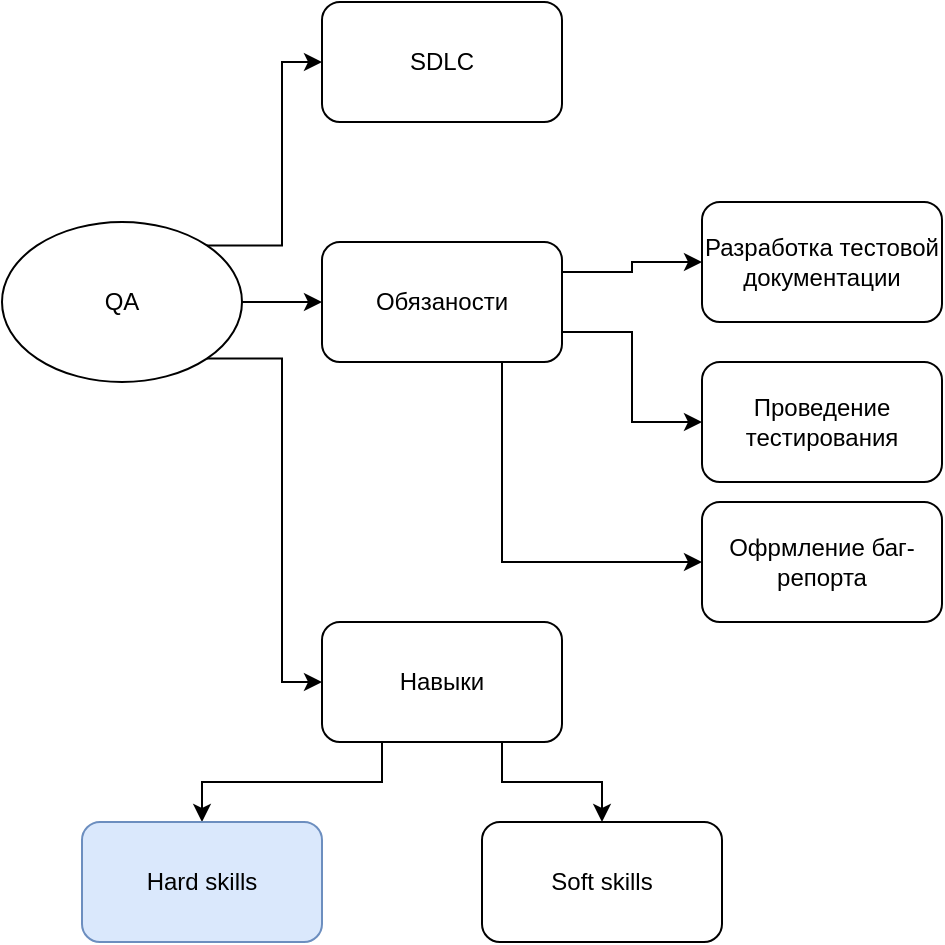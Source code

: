 <mxfile version="20.2.2" type="github">
  <diagram id="MtqZlg1Z4T-uL0hQoKmH" name="Page-1">
    <mxGraphModel dx="833" dy="471" grid="1" gridSize="10" guides="1" tooltips="1" connect="1" arrows="1" fold="1" page="1" pageScale="1" pageWidth="850" pageHeight="1100" math="0" shadow="0">
      <root>
        <mxCell id="0" />
        <mxCell id="1" parent="0" />
        <mxCell id="YM1SH59AXeZdGvOw2HDv-4" style="edgeStyle=orthogonalEdgeStyle;rounded=0;orthogonalLoop=1;jettySize=auto;html=1;entryX=0;entryY=0.5;entryDx=0;entryDy=0;" edge="1" parent="1" source="YM1SH59AXeZdGvOw2HDv-1" target="YM1SH59AXeZdGvOw2HDv-3">
          <mxGeometry relative="1" as="geometry" />
        </mxCell>
        <mxCell id="YM1SH59AXeZdGvOw2HDv-13" style="edgeStyle=orthogonalEdgeStyle;rounded=0;orthogonalLoop=1;jettySize=auto;html=1;exitX=1;exitY=0;exitDx=0;exitDy=0;entryX=0;entryY=0.5;entryDx=0;entryDy=0;" edge="1" parent="1" source="YM1SH59AXeZdGvOw2HDv-1" target="YM1SH59AXeZdGvOw2HDv-2">
          <mxGeometry relative="1" as="geometry" />
        </mxCell>
        <mxCell id="YM1SH59AXeZdGvOw2HDv-15" style="edgeStyle=orthogonalEdgeStyle;rounded=0;orthogonalLoop=1;jettySize=auto;html=1;exitX=1;exitY=1;exitDx=0;exitDy=0;entryX=0;entryY=0.5;entryDx=0;entryDy=0;" edge="1" parent="1" source="YM1SH59AXeZdGvOw2HDv-1" target="YM1SH59AXeZdGvOw2HDv-14">
          <mxGeometry relative="1" as="geometry" />
        </mxCell>
        <mxCell id="YM1SH59AXeZdGvOw2HDv-1" value="QA" style="ellipse;whiteSpace=wrap;html=1;" vertex="1" parent="1">
          <mxGeometry x="120" y="200" width="120" height="80" as="geometry" />
        </mxCell>
        <mxCell id="YM1SH59AXeZdGvOw2HDv-2" value="SDLC" style="rounded=1;whiteSpace=wrap;html=1;" vertex="1" parent="1">
          <mxGeometry x="280" y="90" width="120" height="60" as="geometry" />
        </mxCell>
        <mxCell id="YM1SH59AXeZdGvOw2HDv-8" style="edgeStyle=orthogonalEdgeStyle;rounded=0;orthogonalLoop=1;jettySize=auto;html=1;exitX=1;exitY=0.75;exitDx=0;exitDy=0;entryX=0;entryY=0.5;entryDx=0;entryDy=0;" edge="1" parent="1" source="YM1SH59AXeZdGvOw2HDv-3" target="YM1SH59AXeZdGvOw2HDv-7">
          <mxGeometry relative="1" as="geometry" />
        </mxCell>
        <mxCell id="YM1SH59AXeZdGvOw2HDv-12" style="edgeStyle=orthogonalEdgeStyle;rounded=0;orthogonalLoop=1;jettySize=auto;html=1;exitX=0.75;exitY=1;exitDx=0;exitDy=0;entryX=0;entryY=0.5;entryDx=0;entryDy=0;" edge="1" parent="1" source="YM1SH59AXeZdGvOw2HDv-3" target="YM1SH59AXeZdGvOw2HDv-9">
          <mxGeometry relative="1" as="geometry" />
        </mxCell>
        <mxCell id="YM1SH59AXeZdGvOw2HDv-17" style="edgeStyle=orthogonalEdgeStyle;rounded=0;orthogonalLoop=1;jettySize=auto;html=1;exitX=1;exitY=0.25;exitDx=0;exitDy=0;entryX=0;entryY=0.5;entryDx=0;entryDy=0;" edge="1" parent="1" source="YM1SH59AXeZdGvOw2HDv-3" target="YM1SH59AXeZdGvOw2HDv-5">
          <mxGeometry relative="1" as="geometry" />
        </mxCell>
        <mxCell id="YM1SH59AXeZdGvOw2HDv-3" value="Обязаности" style="rounded=1;whiteSpace=wrap;html=1;" vertex="1" parent="1">
          <mxGeometry x="280" y="210" width="120" height="60" as="geometry" />
        </mxCell>
        <mxCell id="YM1SH59AXeZdGvOw2HDv-5" value="Разработка тестовой документации" style="rounded=1;whiteSpace=wrap;html=1;" vertex="1" parent="1">
          <mxGeometry x="470" y="190" width="120" height="60" as="geometry" />
        </mxCell>
        <mxCell id="YM1SH59AXeZdGvOw2HDv-7" value="Проведение тестирования" style="rounded=1;whiteSpace=wrap;html=1;" vertex="1" parent="1">
          <mxGeometry x="470" y="270" width="120" height="60" as="geometry" />
        </mxCell>
        <mxCell id="YM1SH59AXeZdGvOw2HDv-9" value="Офрмление баг-репорта" style="rounded=1;whiteSpace=wrap;html=1;" vertex="1" parent="1">
          <mxGeometry x="470" y="340" width="120" height="60" as="geometry" />
        </mxCell>
        <mxCell id="YM1SH59AXeZdGvOw2HDv-20" style="edgeStyle=orthogonalEdgeStyle;rounded=0;orthogonalLoop=1;jettySize=auto;html=1;exitX=0.25;exitY=1;exitDx=0;exitDy=0;entryX=0.5;entryY=0;entryDx=0;entryDy=0;" edge="1" parent="1" source="YM1SH59AXeZdGvOw2HDv-14" target="YM1SH59AXeZdGvOw2HDv-18">
          <mxGeometry relative="1" as="geometry" />
        </mxCell>
        <mxCell id="YM1SH59AXeZdGvOw2HDv-21" style="edgeStyle=orthogonalEdgeStyle;rounded=0;orthogonalLoop=1;jettySize=auto;html=1;exitX=0.75;exitY=1;exitDx=0;exitDy=0;entryX=0.5;entryY=0;entryDx=0;entryDy=0;" edge="1" parent="1" source="YM1SH59AXeZdGvOw2HDv-14" target="YM1SH59AXeZdGvOw2HDv-19">
          <mxGeometry relative="1" as="geometry" />
        </mxCell>
        <mxCell id="YM1SH59AXeZdGvOw2HDv-14" value="Навыки" style="rounded=1;whiteSpace=wrap;html=1;" vertex="1" parent="1">
          <mxGeometry x="280" y="400" width="120" height="60" as="geometry" />
        </mxCell>
        <mxCell id="YM1SH59AXeZdGvOw2HDv-18" value="Hard skills" style="rounded=1;whiteSpace=wrap;html=1;fillColor=#dae8fc;strokeColor=#6c8ebf;" vertex="1" parent="1">
          <mxGeometry x="160" y="500" width="120" height="60" as="geometry" />
        </mxCell>
        <mxCell id="YM1SH59AXeZdGvOw2HDv-19" value="Soft skills" style="rounded=1;whiteSpace=wrap;html=1;" vertex="1" parent="1">
          <mxGeometry x="360" y="500" width="120" height="60" as="geometry" />
        </mxCell>
      </root>
    </mxGraphModel>
  </diagram>
</mxfile>
